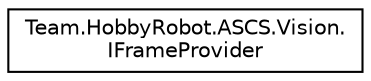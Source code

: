 digraph "Graphical Class Hierarchy"
{
 // LATEX_PDF_SIZE
  edge [fontname="Helvetica",fontsize="10",labelfontname="Helvetica",labelfontsize="10"];
  node [fontname="Helvetica",fontsize="10",shape=record];
  rankdir="LR";
  Node0 [label="Team.HobbyRobot.ASCS.Vision.\lIFrameProvider",height=0.2,width=0.4,color="black", fillcolor="white", style="filled",URL="$interface_team_1_1_hobby_robot_1_1_a_s_c_s_1_1_vision_1_1_i_frame_provider.html",tooltip="Provides a interface between any camera and ASCS"];
}
